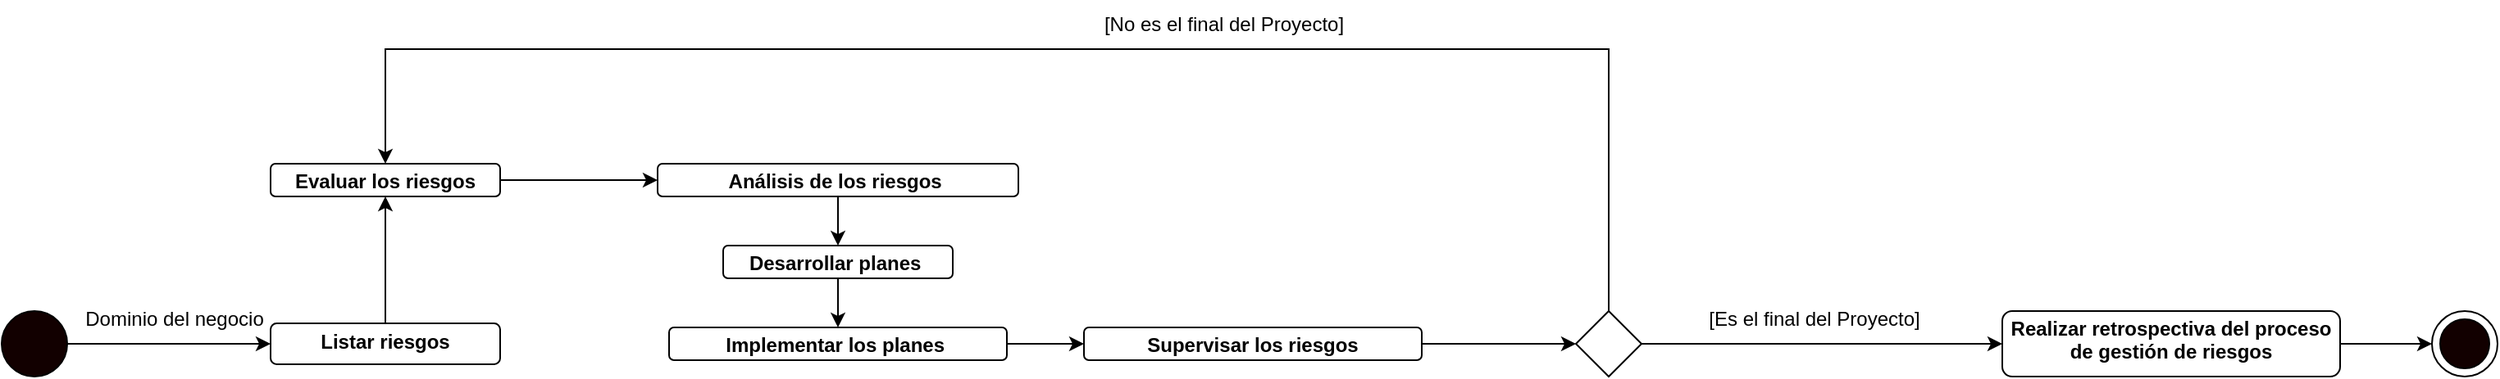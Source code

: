 <mxfile version="24.7.10">
  <diagram id="C5RBs43oDa-KdzZeNtuy" name="Page-1">
    <mxGraphModel dx="1120" dy="466" grid="1" gridSize="10" guides="1" tooltips="1" connect="1" arrows="1" fold="1" page="1" pageScale="1" pageWidth="827" pageHeight="1169" math="0" shadow="0">
      <root>
        <mxCell id="WIyWlLk6GJQsqaUBKTNV-0" />
        <mxCell id="WIyWlLk6GJQsqaUBKTNV-1" parent="WIyWlLk6GJQsqaUBKTNV-0" />
        <mxCell id="-x0AUDl_3l6H9f2BoHIA-8" style="edgeStyle=orthogonalEdgeStyle;rounded=0;orthogonalLoop=1;jettySize=auto;html=1;" edge="1" parent="WIyWlLk6GJQsqaUBKTNV-1" source="-x0AUDl_3l6H9f2BoHIA-0" target="-x0AUDl_3l6H9f2BoHIA-7">
          <mxGeometry relative="1" as="geometry" />
        </mxCell>
        <mxCell id="-x0AUDl_3l6H9f2BoHIA-0" value="" style="ellipse;whiteSpace=wrap;html=1;aspect=fixed;fillColor=#120000;" vertex="1" parent="WIyWlLk6GJQsqaUBKTNV-1">
          <mxGeometry x="40" y="200" width="40" height="40" as="geometry" />
        </mxCell>
        <mxCell id="-x0AUDl_3l6H9f2BoHIA-5" value="" style="group" vertex="1" connectable="0" parent="WIyWlLk6GJQsqaUBKTNV-1">
          <mxGeometry x="1522" y="200" width="40" height="40" as="geometry" />
        </mxCell>
        <mxCell id="-x0AUDl_3l6H9f2BoHIA-3" value="" style="ellipse;whiteSpace=wrap;html=1;aspect=fixed;fillColor=#120000;" vertex="1" parent="-x0AUDl_3l6H9f2BoHIA-5">
          <mxGeometry x="5" y="5" width="30" height="30" as="geometry" />
        </mxCell>
        <mxCell id="-x0AUDl_3l6H9f2BoHIA-4" value="" style="ellipse;whiteSpace=wrap;html=1;aspect=fixed;fillColor=none;" vertex="1" parent="-x0AUDl_3l6H9f2BoHIA-5">
          <mxGeometry width="40" height="40" as="geometry" />
        </mxCell>
        <mxCell id="-x0AUDl_3l6H9f2BoHIA-17" style="edgeStyle=orthogonalEdgeStyle;rounded=0;orthogonalLoop=1;jettySize=auto;html=1;entryX=0.5;entryY=1;entryDx=0;entryDy=0;" edge="1" parent="WIyWlLk6GJQsqaUBKTNV-1" source="-x0AUDl_3l6H9f2BoHIA-7" target="-x0AUDl_3l6H9f2BoHIA-9">
          <mxGeometry relative="1" as="geometry" />
        </mxCell>
        <mxCell id="-x0AUDl_3l6H9f2BoHIA-7" value="&lt;p style=&quot;margin:0px;margin-top:4px;text-align:center;&quot;&gt;&lt;b&gt;Listar riesgos&lt;/b&gt;&lt;/p&gt;&lt;div style=&quot;height:2px;&quot;&gt;&lt;/div&gt;" style="verticalAlign=top;align=left;overflow=fill;html=1;whiteSpace=wrap;borderRadius=20px;rounded=1;" vertex="1" parent="WIyWlLk6GJQsqaUBKTNV-1">
          <mxGeometry x="204" y="207.5" width="140" height="25" as="geometry" />
        </mxCell>
        <mxCell id="-x0AUDl_3l6H9f2BoHIA-18" style="edgeStyle=orthogonalEdgeStyle;rounded=0;orthogonalLoop=1;jettySize=auto;html=1;entryX=0;entryY=0.5;entryDx=0;entryDy=0;" edge="1" parent="WIyWlLk6GJQsqaUBKTNV-1" source="-x0AUDl_3l6H9f2BoHIA-9" target="-x0AUDl_3l6H9f2BoHIA-10">
          <mxGeometry relative="1" as="geometry" />
        </mxCell>
        <mxCell id="-x0AUDl_3l6H9f2BoHIA-9" value="&lt;p style=&quot;margin:0px;margin-top:4px;text-align:center;&quot;&gt;&lt;b&gt;Evaluar los riesgos&lt;/b&gt;&lt;/p&gt;" style="verticalAlign=top;align=left;overflow=fill;html=1;whiteSpace=wrap;borderRadius=20;rounded=1;" vertex="1" parent="WIyWlLk6GJQsqaUBKTNV-1">
          <mxGeometry x="204" y="110" width="140" height="20" as="geometry" />
        </mxCell>
        <mxCell id="-x0AUDl_3l6H9f2BoHIA-19" style="edgeStyle=orthogonalEdgeStyle;rounded=0;orthogonalLoop=1;jettySize=auto;html=1;entryX=0.5;entryY=0;entryDx=0;entryDy=0;" edge="1" parent="WIyWlLk6GJQsqaUBKTNV-1" source="-x0AUDl_3l6H9f2BoHIA-10" target="-x0AUDl_3l6H9f2BoHIA-11">
          <mxGeometry relative="1" as="geometry" />
        </mxCell>
        <mxCell id="-x0AUDl_3l6H9f2BoHIA-10" value="&lt;p style=&quot;margin:0px;margin-top:4px;text-align:center;&quot;&gt;&lt;b&gt;Análisis de los riesgos&lt;/b&gt;&lt;span style=&quot;color: rgba(0, 0, 0, 0); font-family: monospace; font-size: 0px; text-wrap: nowrap; background-color: initial; text-align: left;&quot;&gt;%3CmxGraphModel%3E%3Croot%3E%3CmxCell%20id%3D%220%22%2F%3E%3CmxCell%20id%3D%221%22%20parent%3D%220%22%2F%3E%3CmxCell%20id%3D%222%22%20value%3D%22%26lt%3Bp%20style%3D%26quot%3Bmargin%3A0px%3Bmargin-top%3A4px%3Btext-align%3Acenter%3B%26quot%3B%26gt%3B%26lt%3Bb%26gt%3BEvaluar%20los%20riesgos%26lt%3B%2Fb%26gt%3B%26lt%3B%2Fp%26gt%3B%26lt%3Bhr%20size%3D%26quot%3B1%26quot%3B%20style%3D%26quot%3Bborder-style%3Asolid%3B%26quot%3B%26gt%3B%26lt%3Bdiv%20style%3D%26quot%3Bheight%3A2px%3B%26quot%3B%26gt%3B%26lt%3B%2Fdiv%26gt%3B%22%20style%3D%22verticalAlign%3Dtop%3Balign%3Dleft%3Boverflow%3Dfill%3Bhtml%3D1%3BwhiteSpace%3Dwrap%3B%22%20vertex%3D%221%22%20parent%3D%221%22%3E%3CmxGeometry%20x%3D%22350%22%20y%3D%22160%22%20width%3D%22140%22%20height%3D%22120%22%20as%3D%22geometry%22%2F%3E%3C%2FmxCell%3E%3C%2Froot%3E%3C%2FmxGraphModel%3E&lt;/span&gt;&lt;b style=&quot;background-color: initial;&quot;&gt;&amp;nbsp;&lt;/b&gt;&lt;/p&gt;" style="verticalAlign=top;align=left;overflow=fill;html=1;whiteSpace=wrap;borderRadius=20;rounded=1;" vertex="1" parent="WIyWlLk6GJQsqaUBKTNV-1">
          <mxGeometry x="440" y="110" width="220" height="20" as="geometry" />
        </mxCell>
        <mxCell id="-x0AUDl_3l6H9f2BoHIA-20" style="edgeStyle=orthogonalEdgeStyle;rounded=0;orthogonalLoop=1;jettySize=auto;html=1;" edge="1" parent="WIyWlLk6GJQsqaUBKTNV-1" source="-x0AUDl_3l6H9f2BoHIA-11" target="-x0AUDl_3l6H9f2BoHIA-12">
          <mxGeometry relative="1" as="geometry" />
        </mxCell>
        <mxCell id="-x0AUDl_3l6H9f2BoHIA-11" value="&lt;p style=&quot;text-align: center; margin: 4px 0px 0px;&quot;&gt;&lt;span style=&quot;background-color: initial; text-align: left;&quot;&gt;&lt;b&gt;Desarrollar planes&lt;/b&gt;&lt;/span&gt;&lt;span style=&quot;color: rgba(0, 0, 0, 0); font-family: monospace; font-size: 0px; text-wrap: nowrap; background-color: initial; text-align: left;&quot;&gt;%3CmxGraphModel%3E%3Croot%3E%3CmxCell%20id%3D%220%22%2F%3E%3CmxCell%20id%3D%221%22%20parent%3D%220%22%2F%3E%3CmxCell%20id%3D%222%22%20value%3D%22%26lt%3Bp%20style%3D%26quot%3Bmargin%3A0px%3Bmargin-top%3A4px%3Btext-align%3Acenter%3B%26quot%3B%26gt%3B%26lt%3Bb%26gt%3BEvaluar%20los%20riesgos%26lt%3B%2Fb%26gt%3B%26lt%3B%2Fp%26gt%3B%26lt%3Bhr%20size%3D%26quot%3B1%26quot%3B%20style%3D%26quot%3Bborder-style%3Asolid%3B%26quot%3B%26gt%3B%26lt%3Bdiv%20style%3D%26quot%3Bheight%3A2px%3B%26quot%3B%26gt%3B%26lt%3B%2Fdiv%26gt%3B%22%20style%3D%22verticalAlign%3Dtop%3Balign%3Dleft%3Boverflow%3Dfill%3Bhtml%3D1%3BwhiteSpace%3Dwrap%3B%22%20vertex%3D%221%22%20parent%3D%221%22%3E%3CmxGeometry%20x%3D%22350%22%20y%3D%22160%22%20width%3D%22140%22%20height%3D%22120%22%20as%3D%22geometry%22%2F%3E%3C%2FmxCell%3E%3C%2Froot%3E%3C%2FmxGraphModel%3E&lt;/span&gt;&lt;b style=&quot;background-color: initial;&quot;&gt;&amp;nbsp;&lt;/b&gt;&lt;/p&gt;" style="verticalAlign=top;align=left;overflow=fill;html=1;whiteSpace=wrap;borderRadius=20;rounded=1;" vertex="1" parent="WIyWlLk6GJQsqaUBKTNV-1">
          <mxGeometry x="480" y="160" width="140" height="20" as="geometry" />
        </mxCell>
        <mxCell id="-x0AUDl_3l6H9f2BoHIA-21" style="edgeStyle=orthogonalEdgeStyle;rounded=0;orthogonalLoop=1;jettySize=auto;html=1;entryX=0;entryY=0.5;entryDx=0;entryDy=0;" edge="1" parent="WIyWlLk6GJQsqaUBKTNV-1" source="-x0AUDl_3l6H9f2BoHIA-12" target="-x0AUDl_3l6H9f2BoHIA-14">
          <mxGeometry relative="1" as="geometry" />
        </mxCell>
        <mxCell id="-x0AUDl_3l6H9f2BoHIA-12" value="&lt;p style=&quot;text-align: center; margin: 4px 0px 0px;&quot;&gt;&lt;span style=&quot;background-color: initial; text-align: left;&quot;&gt;&lt;b&gt;Implementar los planes&lt;/b&gt;&lt;/span&gt;&lt;span style=&quot;color: rgba(0, 0, 0, 0); font-family: monospace; font-size: 0px; text-wrap: nowrap; background-color: initial; text-align: left;&quot;&gt;%3CmxGraphModel%3E%3Croot%3E%3CmxCell%20id%3D%220%22%2F%3E%3CmxCell%20id%3D%221%22%20parent%3D%220%22%2F%3E%3CmxCell%20id%3D%222%22%20value%3D%22%26lt%3Bp%20style%3D%26quot%3Bmargin%3A0px%3Bmargin-top%3A4px%3Btext-align%3Acenter%3B%26quot%3B%26gt%3B%26lt%3Bb%26gt%3BEvaluar%20los%20riesgos%26lt%3B%2Fb%26gt%3B%26lt%3B%2Fp%26gt%3B%26lt%3Bhr%20size%3D%26quot%3B1%26quot%3B%20style%3D%26quot%3Bborder-style%3Asolid%3B%26quot%3B%26gt%3B%26lt%3Bdiv%20style%3D%26quot%3Bheight%3A2px%3B%26quot%3B%26gt%3B%26lt%3B%2Fdiv%26gt%3B%22%20style%3D%22verticalAlign%3Dtop%3Balign%3Dleft%3Boverflow%3Dfill%3Bhtml%3D1%3BwhiteSpace%3Dwrap%3B%22%20vertex%3D%221%22%20parent%3D%221%22%3E%3CmxGeometry%20x%3D%22350%22%20y%3D%22160%22%20width%3D%22140%22%20height%3D%22120%22%20as%3D%22geometry%22%2F%3E%3C%2FmxCell%3E%3C%2Froot%3E%3C%2FmxGraphModel%3E&lt;/span&gt;&lt;b style=&quot;background-color: initial;&quot;&gt;&amp;nbsp;&lt;/b&gt;&lt;/p&gt;" style="verticalAlign=top;align=left;overflow=fill;html=1;whiteSpace=wrap;borderRadius=20;rounded=1;" vertex="1" parent="WIyWlLk6GJQsqaUBKTNV-1">
          <mxGeometry x="447" y="210" width="206" height="20" as="geometry" />
        </mxCell>
        <mxCell id="-x0AUDl_3l6H9f2BoHIA-13" value="Dominio del negocio" style="text;html=1;align=center;verticalAlign=middle;resizable=0;points=[];autosize=1;strokeColor=none;fillColor=none;" vertex="1" parent="WIyWlLk6GJQsqaUBKTNV-1">
          <mxGeometry x="80" y="190" width="130" height="30" as="geometry" />
        </mxCell>
        <mxCell id="-x0AUDl_3l6H9f2BoHIA-23" style="edgeStyle=orthogonalEdgeStyle;rounded=0;orthogonalLoop=1;jettySize=auto;html=1;entryX=0;entryY=0.5;entryDx=0;entryDy=0;" edge="1" parent="WIyWlLk6GJQsqaUBKTNV-1" source="-x0AUDl_3l6H9f2BoHIA-14" target="-x0AUDl_3l6H9f2BoHIA-22">
          <mxGeometry relative="1" as="geometry" />
        </mxCell>
        <mxCell id="-x0AUDl_3l6H9f2BoHIA-14" value="&lt;p style=&quot;margin: 4px 0px 0px; text-align: center;&quot;&gt;&lt;span style=&quot;background-color: initial; text-align: left;&quot;&gt;&lt;b&gt;Supervisar los riesgos&lt;/b&gt;&lt;/span&gt;&lt;span style=&quot;color: rgba(0, 0, 0, 0); font-family: monospace; font-size: 0px; text-wrap: nowrap; background-color: initial; text-align: left;&quot;&gt;%3CmxGraphModel%3E%3Croot%3E%3CmxCell%20id%3D%220%22%2F%3E%3CmxCell%20id%3D%221%22%20parent%3D%220%22%2F%3E%3CmxCell%20id%3D%222%22%20value%3D%22%26lt%3Bp%20style%3D%26quot%3Bmargin%3A0px%3Bmargin-top%3A4px%3Btext-align%3Acenter%3B%26quot%3B%26gt%3B%26lt%3Bb%26gt%3BEvaluar%20los%20riesgos%26lt%3B%2Fb%26gt%3B%26lt%3B%2Fp%26gt%3B%26lt%3Bhr%20size%3D%26quot%3B1%26quot%3B%20style%3D%26quot%3Bborder-style%3Asolid%3B%26quot%3B%26gt%3B%26lt%3Bdiv%20style%3D%26quot%3Bheight%3A2px%3B%26quot%3B%26gt%3B%26lt%3B%2Fdiv%26gt%3B%22%20style%3D%22verticalAlign%3Dtop%3Balign%3Dleft%3Boverflow%3Dfill%3Bhtml%3D1%3BwhiteSpace%3Dwrap%3B%22%20vertex%3D%221%22%20parent%3D%221%22%3E%3CmxGeometry%20x%3D%22350%22%20y%3D%22160%22%20width%3D%22140%22%20height%3D%22120%22%20as%3D%22geometry%22%2F%3E%3C%2FmxCell%3E%3C%2Froot%3E%3C%2FmxGraphModel&lt;/span&gt;&lt;/p&gt;" style="verticalAlign=top;align=left;overflow=fill;html=1;whiteSpace=wrap;borderRadius=20;rounded=1;" vertex="1" parent="WIyWlLk6GJQsqaUBKTNV-1">
          <mxGeometry x="700" y="210" width="206" height="20" as="geometry" />
        </mxCell>
        <mxCell id="-x0AUDl_3l6H9f2BoHIA-27" style="edgeStyle=orthogonalEdgeStyle;rounded=0;orthogonalLoop=1;jettySize=auto;html=1;" edge="1" parent="WIyWlLk6GJQsqaUBKTNV-1" source="-x0AUDl_3l6H9f2BoHIA-15" target="-x0AUDl_3l6H9f2BoHIA-4">
          <mxGeometry relative="1" as="geometry" />
        </mxCell>
        <mxCell id="-x0AUDl_3l6H9f2BoHIA-15" value="&lt;p style=&quot;margin: 4px 0px 0px; text-align: center;&quot;&gt;&lt;span style=&quot;background-color: initial; text-align: left;&quot;&gt;&lt;b&gt;Realizar retrospectiva del proceso de gestión de riesgos&lt;/b&gt;&lt;/span&gt;&lt;span style=&quot;color: rgba(0, 0, 0, 0); font-family: monospace; font-size: 0px; text-wrap: nowrap; background-color: initial; text-align: left;&quot;&gt;%3CmxGraphModel%3E%3Croot%3E%3CmxCell%20id%3D%220%22%2F%3E%3CmxCell%20id%3D%221%22%20parent%3D%220%22%2F%3E%3CmxCell%20id%3D%222%22%20value%3D%22%26lt%3Bp%20style%3D%26quot%3Bmargin%3A0px%3Bmargin-top%3A4px%3Btext-align%3Acenter%3B%26quot%3B%26gt%3B%26lt%3Bb%26gt%3BEvaluar%20los%20riesgos%26lt%3B%2Fb%26gt%3B%26lt%3B%2Fp%26gt%3B%26lt%3Bhr%20size%3D%26quot%3B1%26quot%3B%20style%3D%26quot%3Bborder-style%3Asolid%3B%26quot%3B%26gt%3B%26lt%3Bdiv%20style%3D%26quot%3Bheight%3A2px%3B%26quot%3B%26gt%3B%26lt%3B%2Fdiv%26gt%3B%22%20style%3D%22verticalAlign%3Dtop%3Balign%3Dleft%3Boverflow%3Dfill%3Bhtml%3D1%3BwhiteSpace%3Dwrap%3B%22%20vertex%3D%221%22%20parent%3D%221%22%3E%3CmxGeometry%20x%3D%22350%22%20y%3D%22160%22%20width%3D%22140%22%20height%3D%22120%22%20as%3D%22geometry%22%2F%3E%3C%2FmxCell%3E%3C%2Froot%3E%3C%2FmxGraphModel&lt;/span&gt;&lt;/p&gt;" style="verticalAlign=top;align=left;overflow=fill;html=1;whiteSpace=wrap;borderRadius=20;rounded=1;" vertex="1" parent="WIyWlLk6GJQsqaUBKTNV-1">
          <mxGeometry x="1260" y="200" width="206" height="40" as="geometry" />
        </mxCell>
        <mxCell id="-x0AUDl_3l6H9f2BoHIA-24" style="edgeStyle=orthogonalEdgeStyle;rounded=0;orthogonalLoop=1;jettySize=auto;html=1;entryX=0;entryY=0.5;entryDx=0;entryDy=0;" edge="1" parent="WIyWlLk6GJQsqaUBKTNV-1" source="-x0AUDl_3l6H9f2BoHIA-22" target="-x0AUDl_3l6H9f2BoHIA-15">
          <mxGeometry relative="1" as="geometry" />
        </mxCell>
        <mxCell id="-x0AUDl_3l6H9f2BoHIA-26" style="edgeStyle=orthogonalEdgeStyle;rounded=0;orthogonalLoop=1;jettySize=auto;html=1;entryX=0.5;entryY=0;entryDx=0;entryDy=0;" edge="1" parent="WIyWlLk6GJQsqaUBKTNV-1" source="-x0AUDl_3l6H9f2BoHIA-22" target="-x0AUDl_3l6H9f2BoHIA-9">
          <mxGeometry relative="1" as="geometry">
            <Array as="points">
              <mxPoint x="1020" y="40" />
              <mxPoint x="274" y="40" />
            </Array>
          </mxGeometry>
        </mxCell>
        <mxCell id="-x0AUDl_3l6H9f2BoHIA-22" value="" style="rhombus;whiteSpace=wrap;html=1;" vertex="1" parent="WIyWlLk6GJQsqaUBKTNV-1">
          <mxGeometry x="1000" y="200" width="40" height="40" as="geometry" />
        </mxCell>
        <mxCell id="-x0AUDl_3l6H9f2BoHIA-28" value="[No es el final del Proyecto]" style="text;html=1;align=center;verticalAlign=middle;resizable=0;points=[];autosize=1;strokeColor=none;fillColor=none;" vertex="1" parent="WIyWlLk6GJQsqaUBKTNV-1">
          <mxGeometry x="700" y="10" width="170" height="30" as="geometry" />
        </mxCell>
        <mxCell id="-x0AUDl_3l6H9f2BoHIA-29" value="[Es el final del Proyecto]" style="text;html=1;align=center;verticalAlign=middle;resizable=0;points=[];autosize=1;strokeColor=none;fillColor=none;" vertex="1" parent="WIyWlLk6GJQsqaUBKTNV-1">
          <mxGeometry x="1070" y="190" width="150" height="30" as="geometry" />
        </mxCell>
      </root>
    </mxGraphModel>
  </diagram>
</mxfile>
